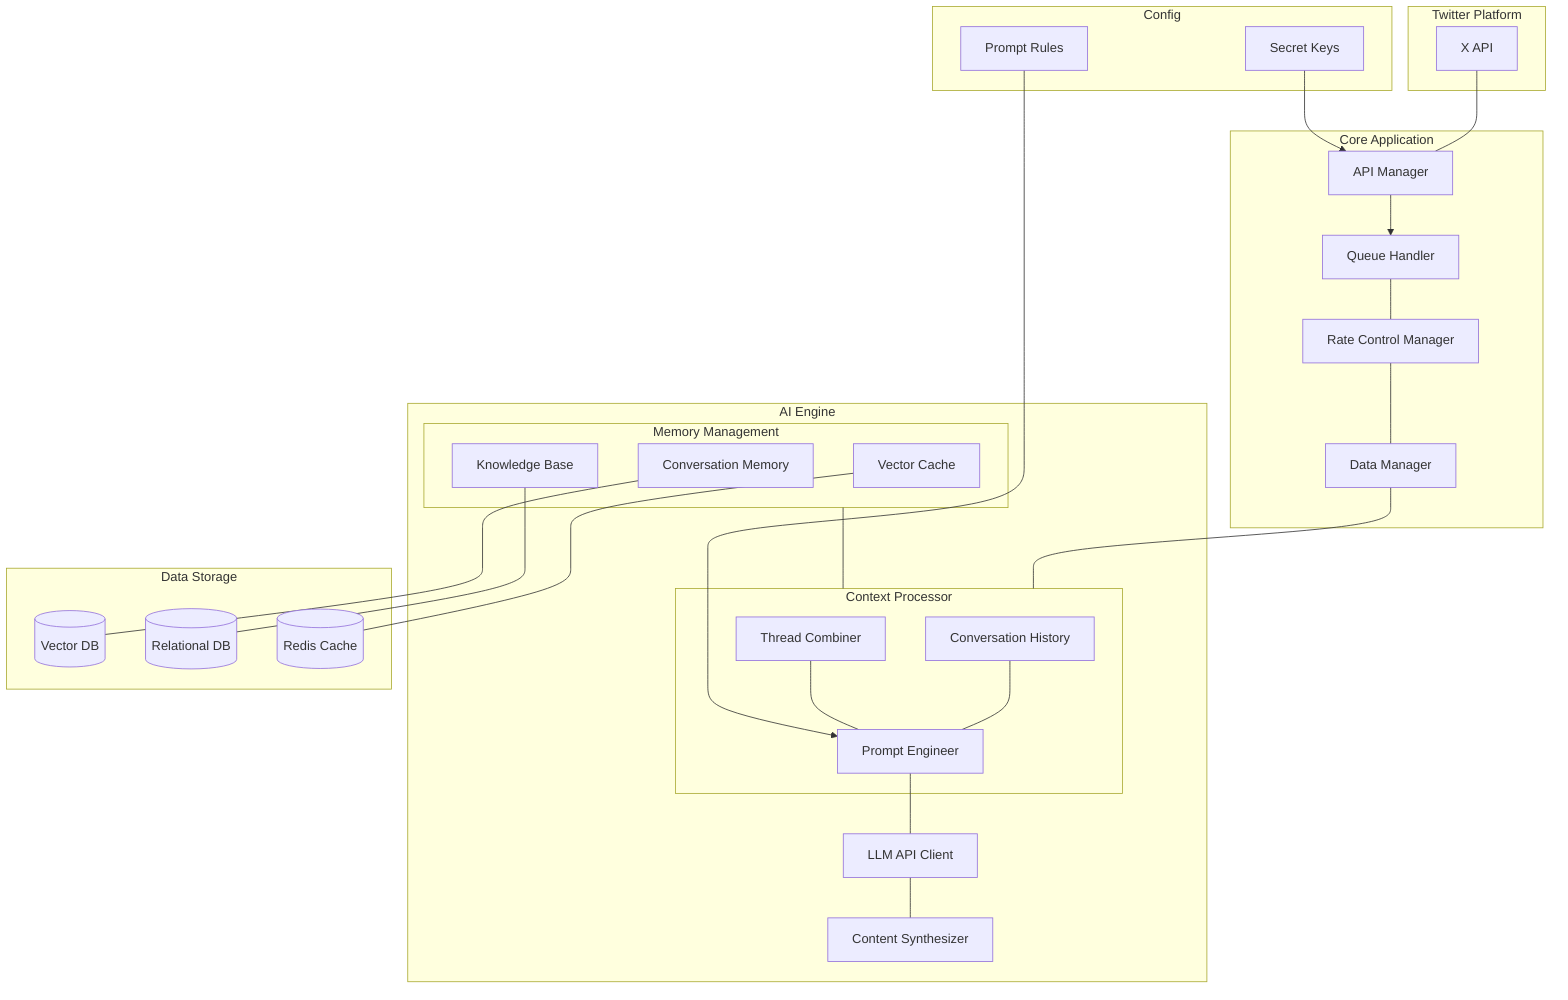 graph TB
    subgraph TP["Twitter Platform"]
        XA[X API]
    end

    subgraph CA["Core Application"]
        AM[API Manager]
        QH[Queue Handler]
        RC[Rate Control Manager]
        DM[Data Manager]
    end
        
    subgraph AE["AI Engine"]
        LLM_API[LLM API Client]
        CS[Content Synthesizer]
        
        subgraph MM["Memory Management"]
            CM[Conversation Memory]
            KB[Knowledge Base]
            VC[Vector Cache]
        end
        
        subgraph CP["Context Processor"]
            CH[Conversation History]
            PE[Prompt Engineer]
            TC[Thread Combiner]
        end
    end

    subgraph DS["Data Storage"]
        VDB[(Vector DB)]
        RDB[(Relational DB)]
        Cache[(Redis Cache)]
    end

    subgraph CF["Config"]
        SK[Secret Keys]
        PR[Prompt Rules]
    end

    XA --- AM
    AM --> QH
    QH --- RC
    RC --- DM
    DM --- CP
    
    CH --- PE
    PE --- LLM_API
    TC --- PE
    
    CM --- VDB
    KB --- RDB
    VC --- Cache
    
    LLM_API --- CS
    
    MM --- CP
    
    SK --> AM
    PR --> PE